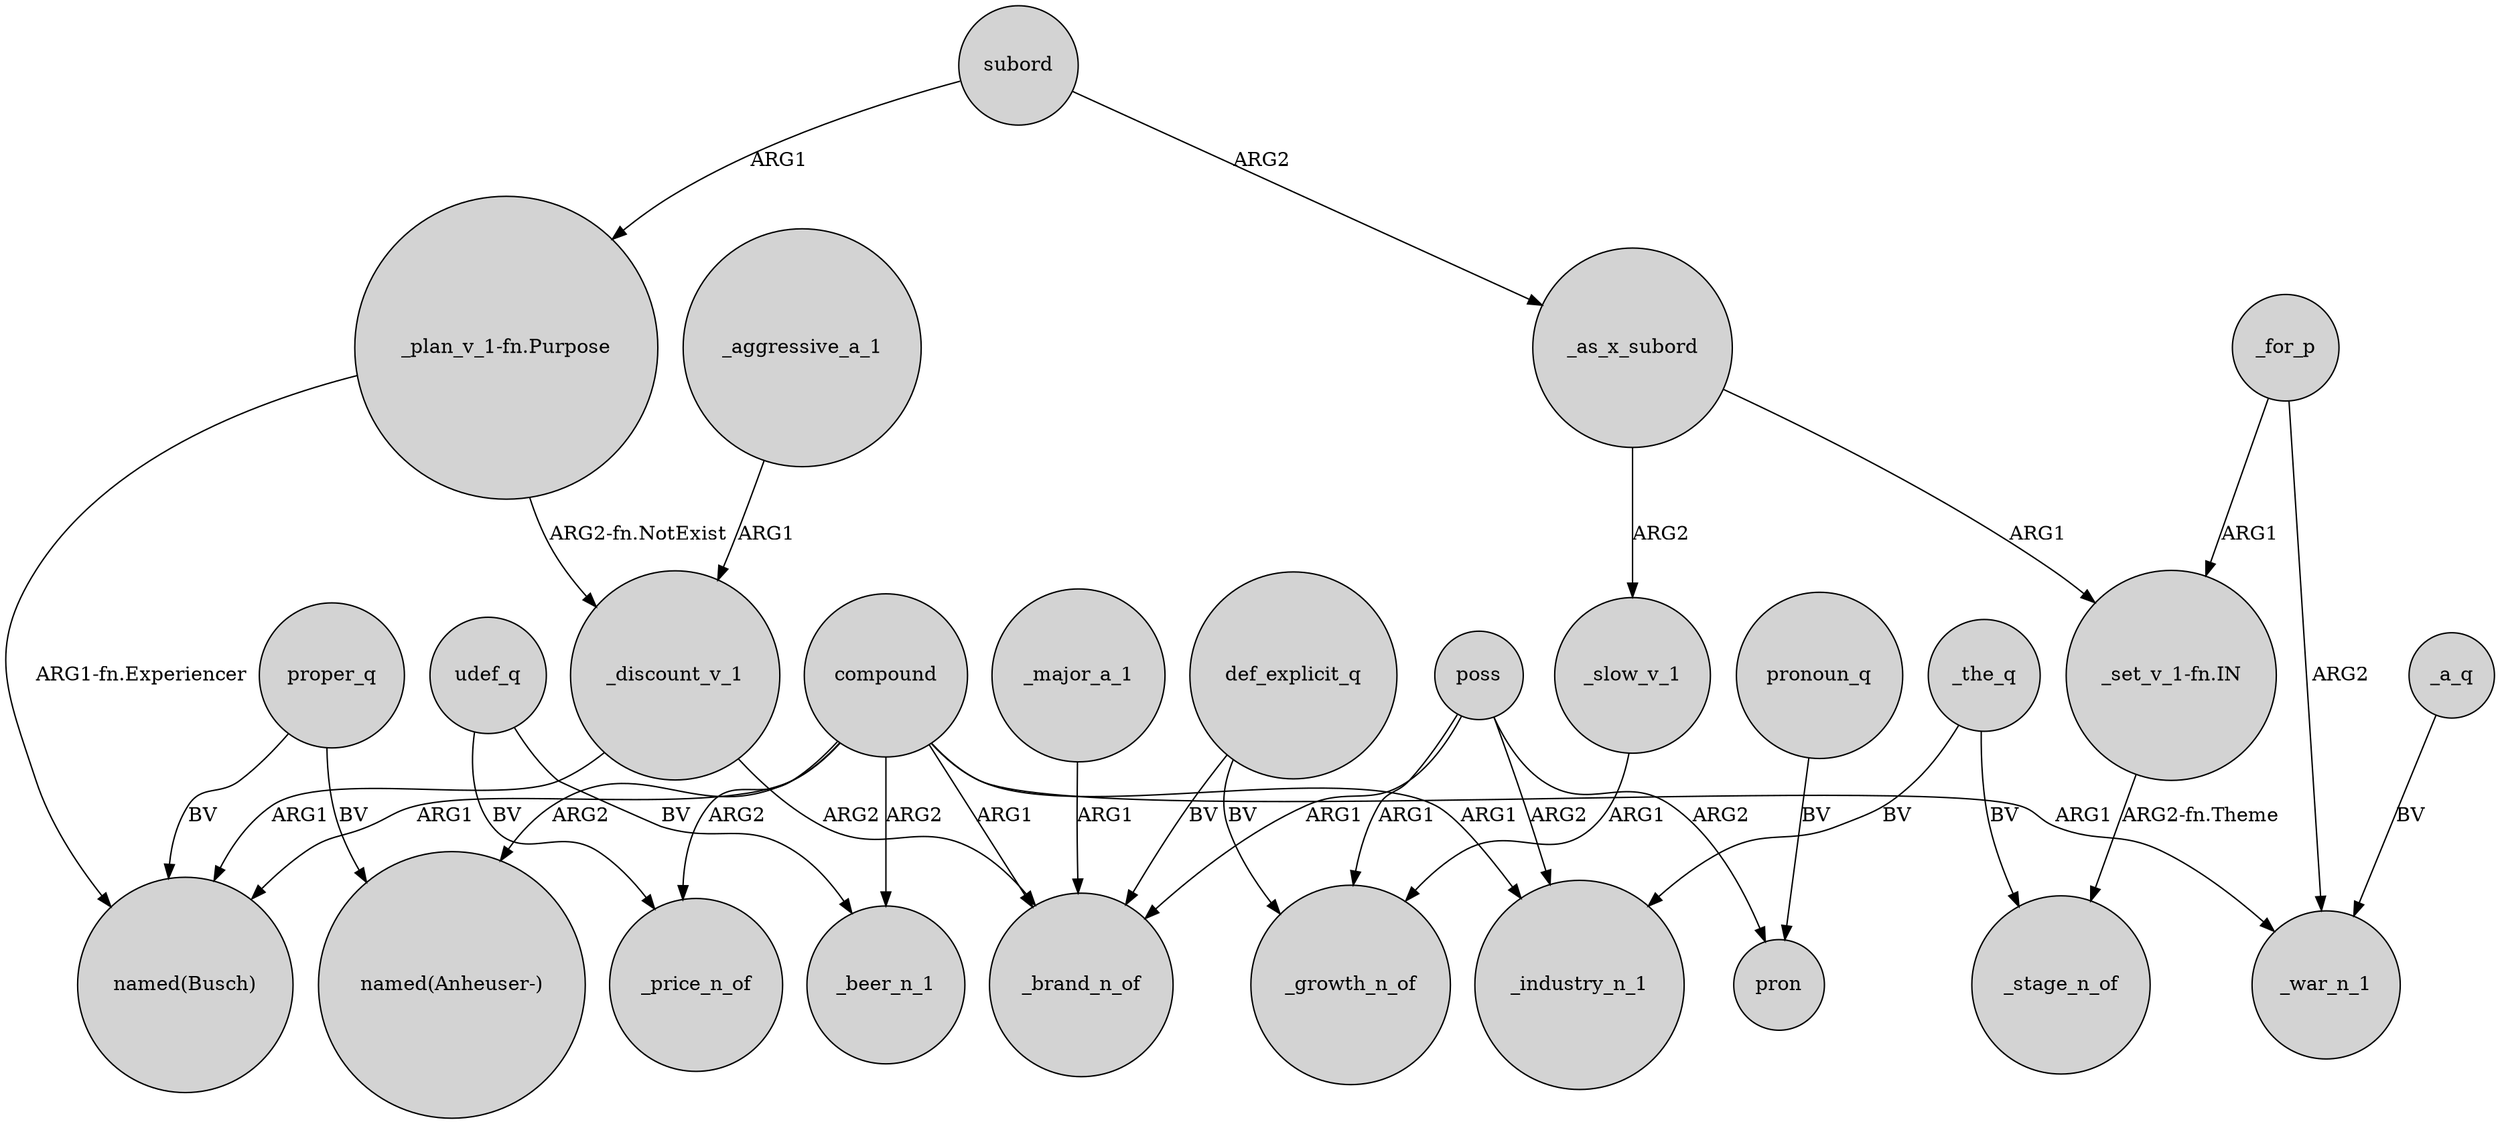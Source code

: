 digraph {
	node [shape=circle style=filled]
	_major_a_1 -> _brand_n_of [label=ARG1]
	compound -> _price_n_of [label=ARG2]
	udef_q -> _price_n_of [label=BV]
	poss -> pron [label=ARG2]
	_the_q -> _stage_n_of [label=BV]
	_as_x_subord -> _slow_v_1 [label=ARG2]
	compound -> _beer_n_1 [label=ARG2]
	poss -> _growth_n_of [label=ARG1]
	_discount_v_1 -> "named(Busch)" [label=ARG1]
	compound -> _brand_n_of [label=ARG1]
	poss -> _industry_n_1 [label=ARG2]
	_slow_v_1 -> _growth_n_of [label=ARG1]
	compound -> _industry_n_1 [label=ARG1]
	compound -> "named(Busch)" [label=ARG1]
	"_set_v_1-fn.IN" -> _stage_n_of [label="ARG2-fn.Theme"]
	compound -> _war_n_1 [label=ARG1]
	_the_q -> _industry_n_1 [label=BV]
	_for_p -> _war_n_1 [label=ARG2]
	pronoun_q -> pron [label=BV]
	_for_p -> "_set_v_1-fn.IN" [label=ARG1]
	_discount_v_1 -> _brand_n_of [label=ARG2]
	_as_x_subord -> "_set_v_1-fn.IN" [label=ARG1]
	def_explicit_q -> _growth_n_of [label=BV]
	def_explicit_q -> _brand_n_of [label=BV]
	udef_q -> _beer_n_1 [label=BV]
	proper_q -> "named(Anheuser-)" [label=BV]
	subord -> "_plan_v_1-fn.Purpose" [label=ARG1]
	subord -> _as_x_subord [label=ARG2]
	_aggressive_a_1 -> _discount_v_1 [label=ARG1]
	_a_q -> _war_n_1 [label=BV]
	compound -> "named(Anheuser-)" [label=ARG2]
	proper_q -> "named(Busch)" [label=BV]
	"_plan_v_1-fn.Purpose" -> _discount_v_1 [label="ARG2-fn.NotExist"]
	poss -> _brand_n_of [label=ARG1]
	"_plan_v_1-fn.Purpose" -> "named(Busch)" [label="ARG1-fn.Experiencer"]
}
